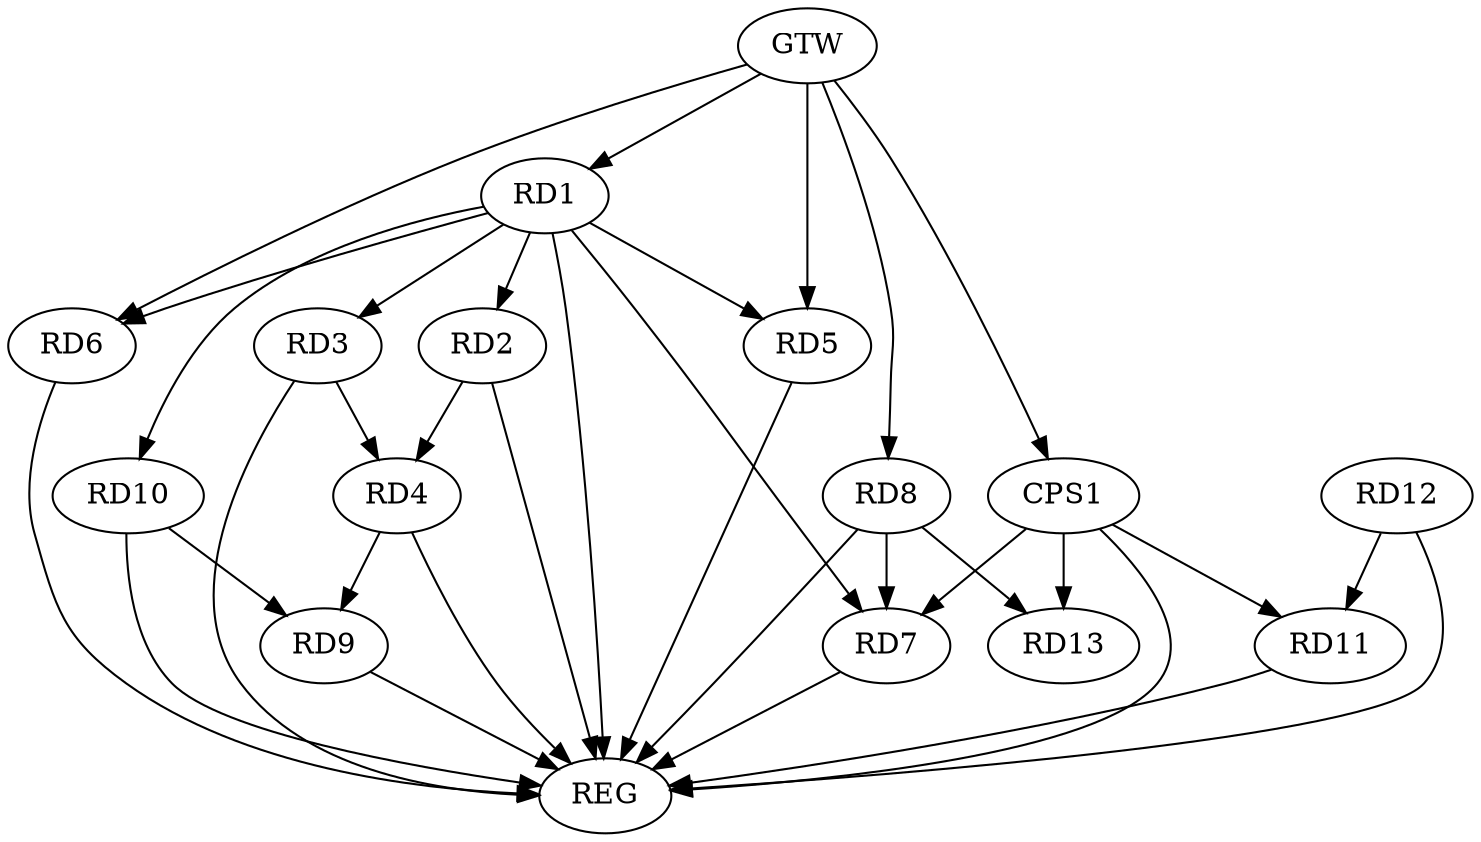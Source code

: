 strict digraph G {
  RD1 [ label="RD1" ];
  RD2 [ label="RD2" ];
  RD3 [ label="RD3" ];
  RD4 [ label="RD4" ];
  RD5 [ label="RD5" ];
  RD6 [ label="RD6" ];
  RD7 [ label="RD7" ];
  RD8 [ label="RD8" ];
  RD9 [ label="RD9" ];
  RD10 [ label="RD10" ];
  RD11 [ label="RD11" ];
  RD12 [ label="RD12" ];
  RD13 [ label="RD13" ];
  CPS1 [ label="CPS1" ];
  GTW [ label="GTW" ];
  REG [ label="REG" ];
  RD1 -> RD2;
  RD1 -> RD7;
  RD1 -> RD10;
  RD2 -> RD4;
  RD3 -> RD4;
  RD4 -> RD9;
  RD8 -> RD7;
  RD8 -> RD13;
  RD10 -> RD9;
  RD12 -> RD11;
  CPS1 -> RD7;
  CPS1 -> RD11;
  CPS1 -> RD13;
  GTW -> RD1;
  GTW -> RD5;
  GTW -> RD6;
  GTW -> RD8;
  GTW -> CPS1;
  RD1 -> REG;
  RD2 -> REG;
  RD3 -> REG;
  RD4 -> REG;
  RD5 -> REG;
  RD6 -> REG;
  RD7 -> REG;
  RD8 -> REG;
  RD9 -> REG;
  RD10 -> REG;
  RD11 -> REG;
  RD12 -> REG;
  CPS1 -> REG;
  RD1 -> RD3;
  RD1 -> RD6;
  RD1 -> RD5;
}
